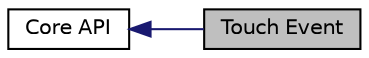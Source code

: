 digraph "Touch Event"
{
  edge [fontname="Helvetica",fontsize="10",labelfontname="Helvetica",labelfontsize="10"];
  node [fontname="Helvetica",fontsize="10",shape=record];
  rankdir=LR;
  Node0 [label="Touch Event",height=0.2,width=0.4,color="black", fillcolor="grey75", style="filled" fontcolor="black"];
  Node1 [label="Core API",height=0.2,width=0.4,color="black", fillcolor="white", style="filled",URL="$group___core_a_p_i.html",tooltip="Some essential things. "];
  Node1->Node0 [shape=plaintext, color="midnightblue", dir="back", style="solid"];
}
